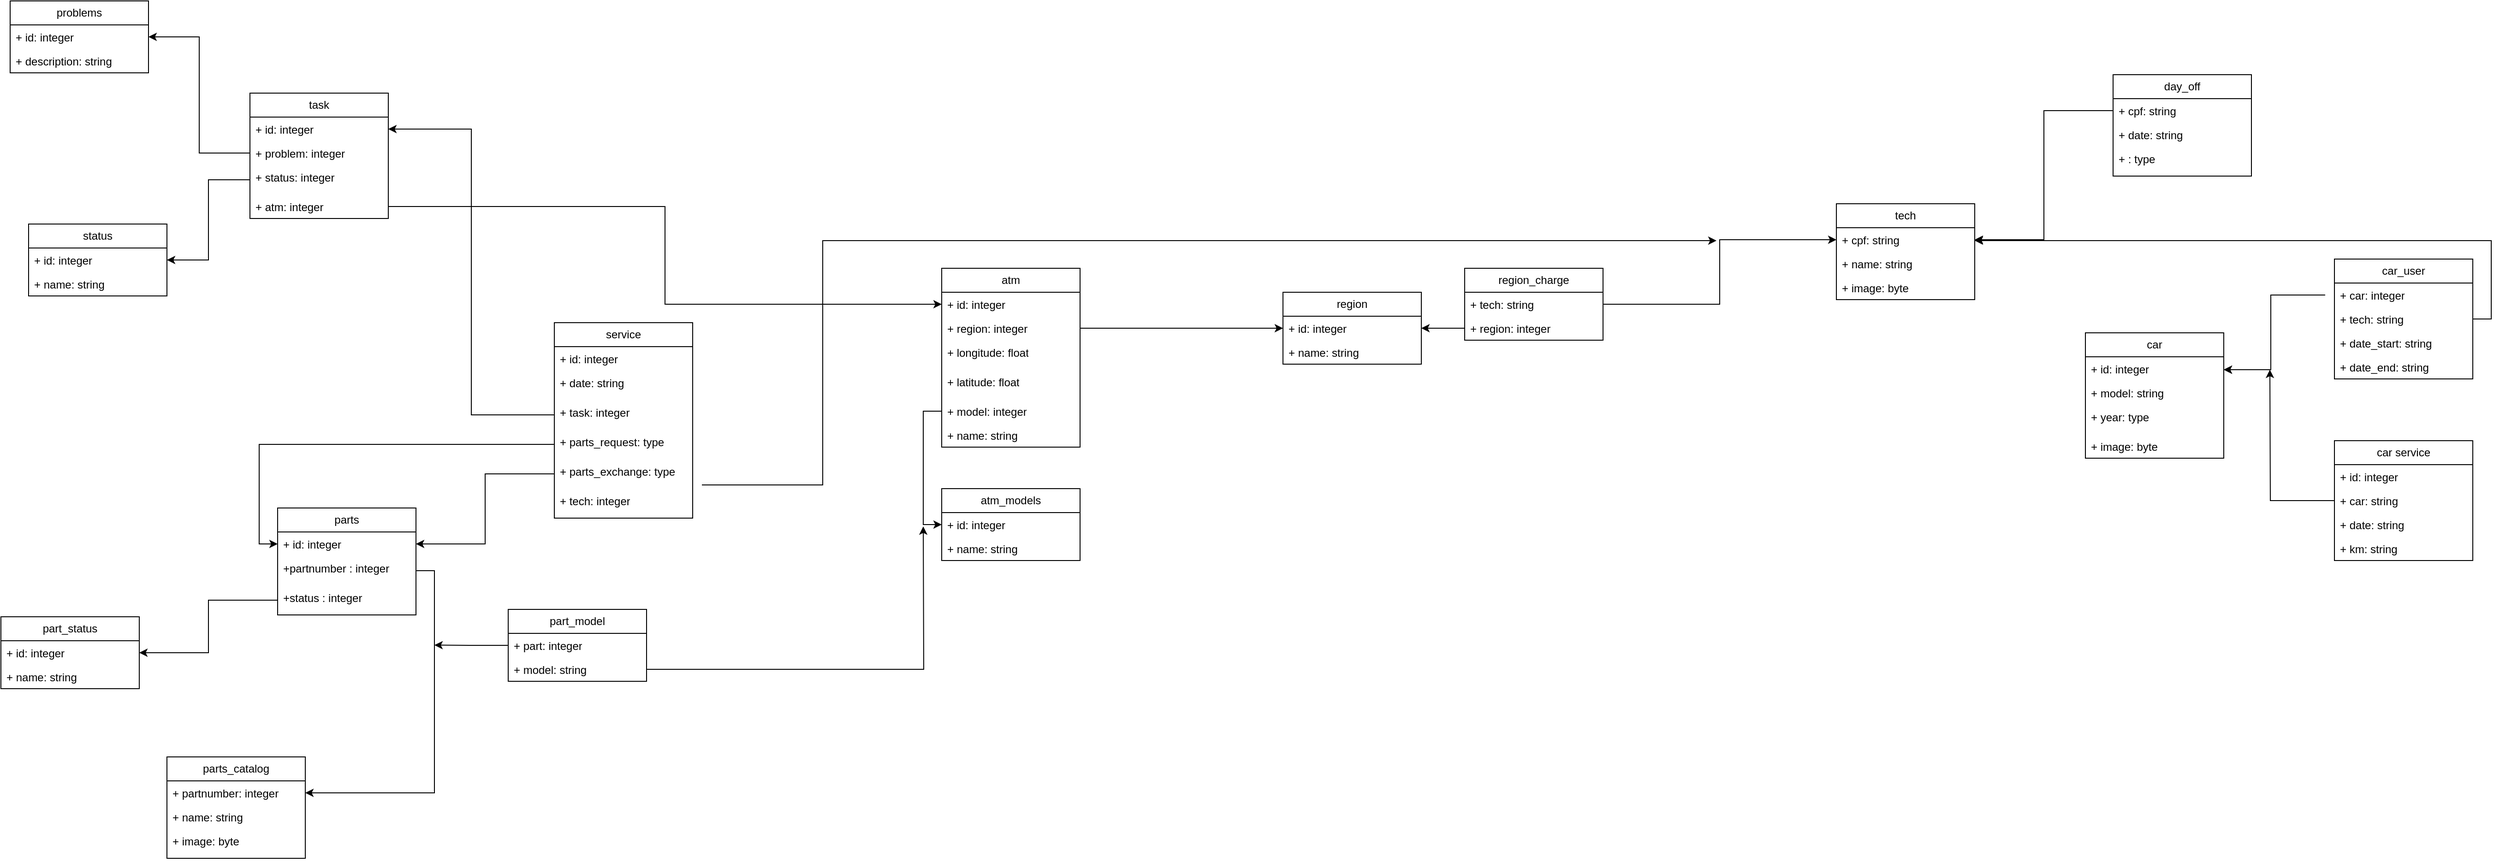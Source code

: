 <mxfile version="24.7.17">
  <diagram name="Página-1" id="mxyEEplfqS65jaok6TiG">
    <mxGraphModel grid="1" page="1" gridSize="10" guides="1" tooltips="1" connect="1" arrows="1" fold="1" pageScale="1" pageWidth="827" pageHeight="1169" math="0" shadow="0">
      <root>
        <mxCell id="0" />
        <mxCell id="1" parent="0" />
        <mxCell id="X4wnz8UAmJdpLXfWbeFS-1" value="atm" style="swimlane;fontStyle=0;childLayout=stackLayout;horizontal=1;startSize=26;fillColor=none;horizontalStack=0;resizeParent=1;resizeParentMax=0;resizeLast=0;collapsible=1;marginBottom=0;whiteSpace=wrap;html=1;" vertex="1" parent="1">
          <mxGeometry x="110" y="320" width="150" height="194" as="geometry" />
        </mxCell>
        <mxCell id="X4wnz8UAmJdpLXfWbeFS-2" value="+ id: integer" style="text;strokeColor=none;fillColor=none;align=left;verticalAlign=top;spacingLeft=4;spacingRight=4;overflow=hidden;rotatable=0;points=[[0,0.5],[1,0.5]];portConstraint=eastwest;whiteSpace=wrap;html=1;" vertex="1" parent="X4wnz8UAmJdpLXfWbeFS-1">
          <mxGeometry y="26" width="150" height="26" as="geometry" />
        </mxCell>
        <mxCell id="X4wnz8UAmJdpLXfWbeFS-3" value="+ region: integer" style="text;strokeColor=none;fillColor=none;align=left;verticalAlign=top;spacingLeft=4;spacingRight=4;overflow=hidden;rotatable=0;points=[[0,0.5],[1,0.5]];portConstraint=eastwest;whiteSpace=wrap;html=1;" vertex="1" parent="X4wnz8UAmJdpLXfWbeFS-1">
          <mxGeometry y="52" width="150" height="26" as="geometry" />
        </mxCell>
        <mxCell id="X4wnz8UAmJdpLXfWbeFS-5" value="+ longitude: float" style="text;strokeColor=none;fillColor=none;align=left;verticalAlign=top;spacingLeft=4;spacingRight=4;overflow=hidden;rotatable=0;points=[[0,0.5],[1,0.5]];portConstraint=eastwest;whiteSpace=wrap;html=1;" vertex="1" parent="X4wnz8UAmJdpLXfWbeFS-1">
          <mxGeometry y="78" width="150" height="32" as="geometry" />
        </mxCell>
        <mxCell id="X4wnz8UAmJdpLXfWbeFS-4" value="+ latitude: float" style="text;strokeColor=none;fillColor=none;align=left;verticalAlign=top;spacingLeft=4;spacingRight=4;overflow=hidden;rotatable=0;points=[[0,0.5],[1,0.5]];portConstraint=eastwest;whiteSpace=wrap;html=1;" vertex="1" parent="X4wnz8UAmJdpLXfWbeFS-1">
          <mxGeometry y="110" width="150" height="32" as="geometry" />
        </mxCell>
        <mxCell id="TuNctE4N0vrsYNe_SyQz-48" value="+ model: integer" style="text;strokeColor=none;fillColor=none;align=left;verticalAlign=top;spacingLeft=4;spacingRight=4;overflow=hidden;rotatable=0;points=[[0,0.5],[1,0.5]];portConstraint=eastwest;whiteSpace=wrap;html=1;" vertex="1" parent="X4wnz8UAmJdpLXfWbeFS-1">
          <mxGeometry y="142" width="150" height="26" as="geometry" />
        </mxCell>
        <mxCell id="TuNctE4N0vrsYNe_SyQz-141" value="+ name: string" style="text;strokeColor=none;fillColor=none;align=left;verticalAlign=top;spacingLeft=4;spacingRight=4;overflow=hidden;rotatable=0;points=[[0,0.5],[1,0.5]];portConstraint=eastwest;whiteSpace=wrap;html=1;" vertex="1" parent="X4wnz8UAmJdpLXfWbeFS-1">
          <mxGeometry y="168" width="150" height="26" as="geometry" />
        </mxCell>
        <mxCell id="X4wnz8UAmJdpLXfWbeFS-6" value="region" style="swimlane;fontStyle=0;childLayout=stackLayout;horizontal=1;startSize=26;fillColor=none;horizontalStack=0;resizeParent=1;resizeParentMax=0;resizeLast=0;collapsible=1;marginBottom=0;whiteSpace=wrap;html=1;" vertex="1" parent="1">
          <mxGeometry x="480" y="346" width="150" height="78" as="geometry" />
        </mxCell>
        <mxCell id="X4wnz8UAmJdpLXfWbeFS-7" value="+ id: integer" style="text;strokeColor=none;fillColor=none;align=left;verticalAlign=top;spacingLeft=4;spacingRight=4;overflow=hidden;rotatable=0;points=[[0,0.5],[1,0.5]];portConstraint=eastwest;whiteSpace=wrap;html=1;" vertex="1" parent="X4wnz8UAmJdpLXfWbeFS-6">
          <mxGeometry y="26" width="150" height="26" as="geometry" />
        </mxCell>
        <mxCell id="X4wnz8UAmJdpLXfWbeFS-8" value="+ name: string" style="text;strokeColor=none;fillColor=none;align=left;verticalAlign=top;spacingLeft=4;spacingRight=4;overflow=hidden;rotatable=0;points=[[0,0.5],[1,0.5]];portConstraint=eastwest;whiteSpace=wrap;html=1;" vertex="1" parent="X4wnz8UAmJdpLXfWbeFS-6">
          <mxGeometry y="52" width="150" height="26" as="geometry" />
        </mxCell>
        <mxCell id="X4wnz8UAmJdpLXfWbeFS-11" style="edgeStyle=orthogonalEdgeStyle;rounded=0;orthogonalLoop=1;jettySize=auto;html=1;entryX=0;entryY=0.5;entryDx=0;entryDy=0;" edge="1" parent="1" source="X4wnz8UAmJdpLXfWbeFS-3" target="X4wnz8UAmJdpLXfWbeFS-7">
          <mxGeometry relative="1" as="geometry" />
        </mxCell>
        <mxCell id="X4wnz8UAmJdpLXfWbeFS-12" value="problems" style="swimlane;fontStyle=0;childLayout=stackLayout;horizontal=1;startSize=26;fillColor=none;horizontalStack=0;resizeParent=1;resizeParentMax=0;resizeLast=0;collapsible=1;marginBottom=0;whiteSpace=wrap;html=1;" vertex="1" parent="1">
          <mxGeometry x="-900" y="30" width="150" height="78" as="geometry" />
        </mxCell>
        <mxCell id="X4wnz8UAmJdpLXfWbeFS-13" value="+ id: integer" style="text;strokeColor=none;fillColor=none;align=left;verticalAlign=top;spacingLeft=4;spacingRight=4;overflow=hidden;rotatable=0;points=[[0,0.5],[1,0.5]];portConstraint=eastwest;whiteSpace=wrap;html=1;" vertex="1" parent="X4wnz8UAmJdpLXfWbeFS-12">
          <mxGeometry y="26" width="150" height="26" as="geometry" />
        </mxCell>
        <mxCell id="X4wnz8UAmJdpLXfWbeFS-14" value="+ description: string" style="text;strokeColor=none;fillColor=none;align=left;verticalAlign=top;spacingLeft=4;spacingRight=4;overflow=hidden;rotatable=0;points=[[0,0.5],[1,0.5]];portConstraint=eastwest;whiteSpace=wrap;html=1;" vertex="1" parent="X4wnz8UAmJdpLXfWbeFS-12">
          <mxGeometry y="52" width="150" height="26" as="geometry" />
        </mxCell>
        <mxCell id="X4wnz8UAmJdpLXfWbeFS-18" value="service" style="swimlane;fontStyle=0;childLayout=stackLayout;horizontal=1;startSize=26;fillColor=none;horizontalStack=0;resizeParent=1;resizeParentMax=0;resizeLast=0;collapsible=1;marginBottom=0;whiteSpace=wrap;html=1;" vertex="1" parent="1">
          <mxGeometry x="-310" y="379" width="150" height="212" as="geometry" />
        </mxCell>
        <mxCell id="X4wnz8UAmJdpLXfWbeFS-19" value="+ id: integer" style="text;strokeColor=none;fillColor=none;align=left;verticalAlign=top;spacingLeft=4;spacingRight=4;overflow=hidden;rotatable=0;points=[[0,0.5],[1,0.5]];portConstraint=eastwest;whiteSpace=wrap;html=1;" vertex="1" parent="X4wnz8UAmJdpLXfWbeFS-18">
          <mxGeometry y="26" width="150" height="26" as="geometry" />
        </mxCell>
        <mxCell id="X4wnz8UAmJdpLXfWbeFS-21" value="+ date: string" style="text;strokeColor=none;fillColor=none;align=left;verticalAlign=top;spacingLeft=4;spacingRight=4;overflow=hidden;rotatable=0;points=[[0,0.5],[1,0.5]];portConstraint=eastwest;whiteSpace=wrap;html=1;" vertex="1" parent="X4wnz8UAmJdpLXfWbeFS-18">
          <mxGeometry y="52" width="150" height="32" as="geometry" />
        </mxCell>
        <mxCell id="X4wnz8UAmJdpLXfWbeFS-22" value="+ task: integer" style="text;strokeColor=none;fillColor=none;align=left;verticalAlign=top;spacingLeft=4;spacingRight=4;overflow=hidden;rotatable=0;points=[[0,0.5],[1,0.5]];portConstraint=eastwest;whiteSpace=wrap;html=1;" vertex="1" parent="X4wnz8UAmJdpLXfWbeFS-18">
          <mxGeometry y="84" width="150" height="32" as="geometry" />
        </mxCell>
        <mxCell id="X4wnz8UAmJdpLXfWbeFS-23" value="+ parts_request: type" style="text;strokeColor=none;fillColor=none;align=left;verticalAlign=top;spacingLeft=4;spacingRight=4;overflow=hidden;rotatable=0;points=[[0,0.5],[1,0.5]];portConstraint=eastwest;whiteSpace=wrap;html=1;" vertex="1" parent="X4wnz8UAmJdpLXfWbeFS-18">
          <mxGeometry y="116" width="150" height="32" as="geometry" />
        </mxCell>
        <mxCell id="X4wnz8UAmJdpLXfWbeFS-24" value="+ parts_exchange: type" style="text;strokeColor=none;fillColor=none;align=left;verticalAlign=top;spacingLeft=4;spacingRight=4;overflow=hidden;rotatable=0;points=[[0,0.5],[1,0.5]];portConstraint=eastwest;whiteSpace=wrap;html=1;" vertex="1" parent="X4wnz8UAmJdpLXfWbeFS-18">
          <mxGeometry y="148" width="150" height="32" as="geometry" />
        </mxCell>
        <mxCell id="TuNctE4N0vrsYNe_SyQz-19" value="+ tech: integer" style="text;strokeColor=none;fillColor=none;align=left;verticalAlign=top;spacingLeft=4;spacingRight=4;overflow=hidden;rotatable=0;points=[[0,0.5],[1,0.5]];portConstraint=eastwest;whiteSpace=wrap;html=1;" vertex="1" parent="X4wnz8UAmJdpLXfWbeFS-18">
          <mxGeometry y="180" width="150" height="32" as="geometry" />
        </mxCell>
        <mxCell id="TuNctE4N0vrsYNe_SyQz-1" value="tech" style="swimlane;fontStyle=0;childLayout=stackLayout;horizontal=1;startSize=26;fillColor=none;horizontalStack=0;resizeParent=1;resizeParentMax=0;resizeLast=0;collapsible=1;marginBottom=0;whiteSpace=wrap;html=1;" vertex="1" parent="1">
          <mxGeometry x="1080" y="250" width="150" height="104" as="geometry" />
        </mxCell>
        <mxCell id="TuNctE4N0vrsYNe_SyQz-2" value="+ cpf: string" style="text;strokeColor=none;fillColor=none;align=left;verticalAlign=top;spacingLeft=4;spacingRight=4;overflow=hidden;rotatable=0;points=[[0,0.5],[1,0.5]];portConstraint=eastwest;whiteSpace=wrap;html=1;" vertex="1" parent="TuNctE4N0vrsYNe_SyQz-1">
          <mxGeometry y="26" width="150" height="26" as="geometry" />
        </mxCell>
        <mxCell id="TuNctE4N0vrsYNe_SyQz-3" value="+ name: string" style="text;strokeColor=none;fillColor=none;align=left;verticalAlign=top;spacingLeft=4;spacingRight=4;overflow=hidden;rotatable=0;points=[[0,0.5],[1,0.5]];portConstraint=eastwest;whiteSpace=wrap;html=1;" vertex="1" parent="TuNctE4N0vrsYNe_SyQz-1">
          <mxGeometry y="52" width="150" height="26" as="geometry" />
        </mxCell>
        <mxCell id="TuNctE4N0vrsYNe_SyQz-140" value="+ image: byte" style="text;strokeColor=none;fillColor=none;align=left;verticalAlign=top;spacingLeft=4;spacingRight=4;overflow=hidden;rotatable=0;points=[[0,0.5],[1,0.5]];portConstraint=eastwest;whiteSpace=wrap;html=1;" vertex="1" parent="TuNctE4N0vrsYNe_SyQz-1">
          <mxGeometry y="78" width="150" height="26" as="geometry" />
        </mxCell>
        <mxCell id="TuNctE4N0vrsYNe_SyQz-7" value="parts" style="swimlane;fontStyle=0;childLayout=stackLayout;horizontal=1;startSize=26;fillColor=none;horizontalStack=0;resizeParent=1;resizeParentMax=0;resizeLast=0;collapsible=1;marginBottom=0;whiteSpace=wrap;html=1;" vertex="1" parent="1">
          <mxGeometry x="-610" y="580" width="150" height="116" as="geometry" />
        </mxCell>
        <mxCell id="TuNctE4N0vrsYNe_SyQz-8" value="+ id: integer" style="text;strokeColor=none;fillColor=none;align=left;verticalAlign=top;spacingLeft=4;spacingRight=4;overflow=hidden;rotatable=0;points=[[0,0.5],[1,0.5]];portConstraint=eastwest;whiteSpace=wrap;html=1;" vertex="1" parent="TuNctE4N0vrsYNe_SyQz-7">
          <mxGeometry y="26" width="150" height="26" as="geometry" />
        </mxCell>
        <mxCell id="TuNctE4N0vrsYNe_SyQz-10" value="+partnumber : integer" style="text;strokeColor=none;fillColor=none;align=left;verticalAlign=top;spacingLeft=4;spacingRight=4;overflow=hidden;rotatable=0;points=[[0,0.5],[1,0.5]];portConstraint=eastwest;whiteSpace=wrap;html=1;" vertex="1" parent="TuNctE4N0vrsYNe_SyQz-7">
          <mxGeometry y="52" width="150" height="32" as="geometry" />
        </mxCell>
        <mxCell id="TuNctE4N0vrsYNe_SyQz-63" value="+status : integer" style="text;strokeColor=none;fillColor=none;align=left;verticalAlign=top;spacingLeft=4;spacingRight=4;overflow=hidden;rotatable=0;points=[[0,0.5],[1,0.5]];portConstraint=eastwest;whiteSpace=wrap;html=1;" vertex="1" parent="TuNctE4N0vrsYNe_SyQz-7">
          <mxGeometry y="84" width="150" height="32" as="geometry" />
        </mxCell>
        <mxCell id="TuNctE4N0vrsYNe_SyQz-14" style="edgeStyle=orthogonalEdgeStyle;rounded=0;orthogonalLoop=1;jettySize=auto;html=1;exitX=0;exitY=0.5;exitDx=0;exitDy=0;entryX=0;entryY=0.5;entryDx=0;entryDy=0;" edge="1" parent="1" source="X4wnz8UAmJdpLXfWbeFS-23" target="TuNctE4N0vrsYNe_SyQz-8">
          <mxGeometry relative="1" as="geometry" />
        </mxCell>
        <mxCell id="TuNctE4N0vrsYNe_SyQz-15" style="edgeStyle=orthogonalEdgeStyle;rounded=0;orthogonalLoop=1;jettySize=auto;html=1;exitX=0;exitY=0.5;exitDx=0;exitDy=0;entryX=1;entryY=0.5;entryDx=0;entryDy=0;" edge="1" parent="1" source="X4wnz8UAmJdpLXfWbeFS-24" target="TuNctE4N0vrsYNe_SyQz-8">
          <mxGeometry relative="1" as="geometry" />
        </mxCell>
        <mxCell id="TuNctE4N0vrsYNe_SyQz-16" value="task" style="swimlane;fontStyle=0;childLayout=stackLayout;horizontal=1;startSize=26;fillColor=none;horizontalStack=0;resizeParent=1;resizeParentMax=0;resizeLast=0;collapsible=1;marginBottom=0;whiteSpace=wrap;html=1;" vertex="1" parent="1">
          <mxGeometry x="-640" y="130" width="150" height="136" as="geometry" />
        </mxCell>
        <mxCell id="TuNctE4N0vrsYNe_SyQz-17" value="+ id: integer" style="text;strokeColor=none;fillColor=none;align=left;verticalAlign=top;spacingLeft=4;spacingRight=4;overflow=hidden;rotatable=0;points=[[0,0.5],[1,0.5]];portConstraint=eastwest;whiteSpace=wrap;html=1;" vertex="1" parent="TuNctE4N0vrsYNe_SyQz-16">
          <mxGeometry y="26" width="150" height="26" as="geometry" />
        </mxCell>
        <mxCell id="TuNctE4N0vrsYNe_SyQz-18" value="+ problem: integer" style="text;strokeColor=none;fillColor=none;align=left;verticalAlign=top;spacingLeft=4;spacingRight=4;overflow=hidden;rotatable=0;points=[[0,0.5],[1,0.5]];portConstraint=eastwest;whiteSpace=wrap;html=1;" vertex="1" parent="TuNctE4N0vrsYNe_SyQz-16">
          <mxGeometry y="52" width="150" height="26" as="geometry" />
        </mxCell>
        <mxCell id="TuNctE4N0vrsYNe_SyQz-20" value="+ status: integer" style="text;strokeColor=none;fillColor=none;align=left;verticalAlign=top;spacingLeft=4;spacingRight=4;overflow=hidden;rotatable=0;points=[[0,0.5],[1,0.5]];portConstraint=eastwest;whiteSpace=wrap;html=1;" vertex="1" parent="TuNctE4N0vrsYNe_SyQz-16">
          <mxGeometry y="78" width="150" height="32" as="geometry" />
        </mxCell>
        <mxCell id="TuNctE4N0vrsYNe_SyQz-88" value="+ atm: integer" style="text;strokeColor=none;fillColor=none;align=left;verticalAlign=top;spacingLeft=4;spacingRight=4;overflow=hidden;rotatable=0;points=[[0,0.5],[1,0.5]];portConstraint=eastwest;whiteSpace=wrap;html=1;" vertex="1" parent="TuNctE4N0vrsYNe_SyQz-16">
          <mxGeometry y="110" width="150" height="26" as="geometry" />
        </mxCell>
        <mxCell id="TuNctE4N0vrsYNe_SyQz-28" value="status" style="swimlane;fontStyle=0;childLayout=stackLayout;horizontal=1;startSize=26;fillColor=none;horizontalStack=0;resizeParent=1;resizeParentMax=0;resizeLast=0;collapsible=1;marginBottom=0;whiteSpace=wrap;html=1;" vertex="1" parent="1">
          <mxGeometry x="-880" y="272" width="150" height="78" as="geometry" />
        </mxCell>
        <mxCell id="TuNctE4N0vrsYNe_SyQz-29" value="+ id: integer" style="text;strokeColor=none;fillColor=none;align=left;verticalAlign=top;spacingLeft=4;spacingRight=4;overflow=hidden;rotatable=0;points=[[0,0.5],[1,0.5]];portConstraint=eastwest;whiteSpace=wrap;html=1;" vertex="1" parent="TuNctE4N0vrsYNe_SyQz-28">
          <mxGeometry y="26" width="150" height="26" as="geometry" />
        </mxCell>
        <mxCell id="TuNctE4N0vrsYNe_SyQz-30" value="+ name: string" style="text;strokeColor=none;fillColor=none;align=left;verticalAlign=top;spacingLeft=4;spacingRight=4;overflow=hidden;rotatable=0;points=[[0,0.5],[1,0.5]];portConstraint=eastwest;whiteSpace=wrap;html=1;" vertex="1" parent="TuNctE4N0vrsYNe_SyQz-28">
          <mxGeometry y="52" width="150" height="26" as="geometry" />
        </mxCell>
        <mxCell id="TuNctE4N0vrsYNe_SyQz-33" style="edgeStyle=orthogonalEdgeStyle;rounded=0;orthogonalLoop=1;jettySize=auto;html=1;exitX=0;exitY=0.5;exitDx=0;exitDy=0;entryX=1;entryY=0.5;entryDx=0;entryDy=0;" edge="1" parent="1" source="TuNctE4N0vrsYNe_SyQz-20" target="TuNctE4N0vrsYNe_SyQz-29">
          <mxGeometry relative="1" as="geometry" />
        </mxCell>
        <mxCell id="TuNctE4N0vrsYNe_SyQz-34" value="region_charge" style="swimlane;fontStyle=0;childLayout=stackLayout;horizontal=1;startSize=26;fillColor=none;horizontalStack=0;resizeParent=1;resizeParentMax=0;resizeLast=0;collapsible=1;marginBottom=0;whiteSpace=wrap;html=1;" vertex="1" parent="1">
          <mxGeometry x="677" y="320" width="150" height="78" as="geometry" />
        </mxCell>
        <mxCell id="TuNctE4N0vrsYNe_SyQz-35" value="+ tech: string" style="text;strokeColor=none;fillColor=none;align=left;verticalAlign=top;spacingLeft=4;spacingRight=4;overflow=hidden;rotatable=0;points=[[0,0.5],[1,0.5]];portConstraint=eastwest;whiteSpace=wrap;html=1;" vertex="1" parent="TuNctE4N0vrsYNe_SyQz-34">
          <mxGeometry y="26" width="150" height="26" as="geometry" />
        </mxCell>
        <mxCell id="TuNctE4N0vrsYNe_SyQz-36" value="+ region: integer" style="text;strokeColor=none;fillColor=none;align=left;verticalAlign=top;spacingLeft=4;spacingRight=4;overflow=hidden;rotatable=0;points=[[0,0.5],[1,0.5]];portConstraint=eastwest;whiteSpace=wrap;html=1;" vertex="1" parent="TuNctE4N0vrsYNe_SyQz-34">
          <mxGeometry y="52" width="150" height="26" as="geometry" />
        </mxCell>
        <mxCell id="TuNctE4N0vrsYNe_SyQz-41" style="edgeStyle=orthogonalEdgeStyle;rounded=0;orthogonalLoop=1;jettySize=auto;html=1;exitX=0;exitY=0.5;exitDx=0;exitDy=0;entryX=1;entryY=0.5;entryDx=0;entryDy=0;" edge="1" parent="1" source="TuNctE4N0vrsYNe_SyQz-36" target="X4wnz8UAmJdpLXfWbeFS-7">
          <mxGeometry relative="1" as="geometry" />
        </mxCell>
        <mxCell id="TuNctE4N0vrsYNe_SyQz-43" value="atm_models" style="swimlane;fontStyle=0;childLayout=stackLayout;horizontal=1;startSize=26;fillColor=none;horizontalStack=0;resizeParent=1;resizeParentMax=0;resizeLast=0;collapsible=1;marginBottom=0;whiteSpace=wrap;html=1;" vertex="1" parent="1">
          <mxGeometry x="110" y="559" width="150" height="78" as="geometry" />
        </mxCell>
        <mxCell id="TuNctE4N0vrsYNe_SyQz-44" value="+ id: integer" style="text;strokeColor=none;fillColor=none;align=left;verticalAlign=top;spacingLeft=4;spacingRight=4;overflow=hidden;rotatable=0;points=[[0,0.5],[1,0.5]];portConstraint=eastwest;whiteSpace=wrap;html=1;" vertex="1" parent="TuNctE4N0vrsYNe_SyQz-43">
          <mxGeometry y="26" width="150" height="26" as="geometry" />
        </mxCell>
        <mxCell id="TuNctE4N0vrsYNe_SyQz-45" value="+ name: string" style="text;strokeColor=none;fillColor=none;align=left;verticalAlign=top;spacingLeft=4;spacingRight=4;overflow=hidden;rotatable=0;points=[[0,0.5],[1,0.5]];portConstraint=eastwest;whiteSpace=wrap;html=1;" vertex="1" parent="TuNctE4N0vrsYNe_SyQz-43">
          <mxGeometry y="52" width="150" height="26" as="geometry" />
        </mxCell>
        <mxCell id="TuNctE4N0vrsYNe_SyQz-53" style="edgeStyle=orthogonalEdgeStyle;rounded=0;orthogonalLoop=1;jettySize=auto;html=1;exitX=0;exitY=0.5;exitDx=0;exitDy=0;entryX=0;entryY=0.5;entryDx=0;entryDy=0;" edge="1" parent="1" source="TuNctE4N0vrsYNe_SyQz-48" target="TuNctE4N0vrsYNe_SyQz-44">
          <mxGeometry relative="1" as="geometry" />
        </mxCell>
        <mxCell id="TuNctE4N0vrsYNe_SyQz-56" value="part_model" style="swimlane;fontStyle=0;childLayout=stackLayout;horizontal=1;startSize=26;fillColor=none;horizontalStack=0;resizeParent=1;resizeParentMax=0;resizeLast=0;collapsible=1;marginBottom=0;whiteSpace=wrap;html=1;" vertex="1" parent="1">
          <mxGeometry x="-360" y="690" width="150" height="78" as="geometry" />
        </mxCell>
        <mxCell id="TuNctE4N0vrsYNe_SyQz-145" style="edgeStyle=orthogonalEdgeStyle;rounded=0;orthogonalLoop=1;jettySize=auto;html=1;exitX=0;exitY=0.5;exitDx=0;exitDy=0;" edge="1" parent="TuNctE4N0vrsYNe_SyQz-56" source="TuNctE4N0vrsYNe_SyQz-57">
          <mxGeometry relative="1" as="geometry">
            <mxPoint x="-80.0" y="38.75" as="targetPoint" />
          </mxGeometry>
        </mxCell>
        <mxCell id="TuNctE4N0vrsYNe_SyQz-57" value="+ part: integer" style="text;strokeColor=none;fillColor=none;align=left;verticalAlign=top;spacingLeft=4;spacingRight=4;overflow=hidden;rotatable=0;points=[[0,0.5],[1,0.5]];portConstraint=eastwest;whiteSpace=wrap;html=1;" vertex="1" parent="TuNctE4N0vrsYNe_SyQz-56">
          <mxGeometry y="26" width="150" height="26" as="geometry" />
        </mxCell>
        <mxCell id="TuNctE4N0vrsYNe_SyQz-144" style="edgeStyle=orthogonalEdgeStyle;rounded=0;orthogonalLoop=1;jettySize=auto;html=1;exitX=1;exitY=0.5;exitDx=0;exitDy=0;" edge="1" parent="TuNctE4N0vrsYNe_SyQz-56" source="TuNctE4N0vrsYNe_SyQz-58">
          <mxGeometry relative="1" as="geometry">
            <mxPoint x="450.0" y="-90" as="targetPoint" />
          </mxGeometry>
        </mxCell>
        <mxCell id="TuNctE4N0vrsYNe_SyQz-58" value="+ model: string" style="text;strokeColor=none;fillColor=none;align=left;verticalAlign=top;spacingLeft=4;spacingRight=4;overflow=hidden;rotatable=0;points=[[0,0.5],[1,0.5]];portConstraint=eastwest;whiteSpace=wrap;html=1;" vertex="1" parent="TuNctE4N0vrsYNe_SyQz-56">
          <mxGeometry y="52" width="150" height="26" as="geometry" />
        </mxCell>
        <mxCell id="TuNctE4N0vrsYNe_SyQz-64" value="part_status" style="swimlane;fontStyle=0;childLayout=stackLayout;horizontal=1;startSize=26;fillColor=none;horizontalStack=0;resizeParent=1;resizeParentMax=0;resizeLast=0;collapsible=1;marginBottom=0;whiteSpace=wrap;html=1;" vertex="1" parent="1">
          <mxGeometry x="-910" y="698" width="150" height="78" as="geometry" />
        </mxCell>
        <mxCell id="TuNctE4N0vrsYNe_SyQz-66" value="+ id: integer" style="text;strokeColor=none;fillColor=none;align=left;verticalAlign=top;spacingLeft=4;spacingRight=4;overflow=hidden;rotatable=0;points=[[0,0.5],[1,0.5]];portConstraint=eastwest;whiteSpace=wrap;html=1;" vertex="1" parent="TuNctE4N0vrsYNe_SyQz-64">
          <mxGeometry y="26" width="150" height="26" as="geometry" />
        </mxCell>
        <mxCell id="TuNctE4N0vrsYNe_SyQz-68" value="+ name: string" style="text;strokeColor=none;fillColor=none;align=left;verticalAlign=top;spacingLeft=4;spacingRight=4;overflow=hidden;rotatable=0;points=[[0,0.5],[1,0.5]];portConstraint=eastwest;whiteSpace=wrap;html=1;" vertex="1" parent="TuNctE4N0vrsYNe_SyQz-64">
          <mxGeometry y="52" width="150" height="26" as="geometry" />
        </mxCell>
        <mxCell id="TuNctE4N0vrsYNe_SyQz-69" style="edgeStyle=orthogonalEdgeStyle;rounded=0;orthogonalLoop=1;jettySize=auto;html=1;exitX=0;exitY=0.5;exitDx=0;exitDy=0;entryX=1;entryY=0.5;entryDx=0;entryDy=0;" edge="1" parent="1" source="TuNctE4N0vrsYNe_SyQz-63" target="TuNctE4N0vrsYNe_SyQz-64">
          <mxGeometry relative="1" as="geometry" />
        </mxCell>
        <mxCell id="TuNctE4N0vrsYNe_SyQz-70" value="day_off" style="swimlane;fontStyle=0;childLayout=stackLayout;horizontal=1;startSize=26;fillColor=none;horizontalStack=0;resizeParent=1;resizeParentMax=0;resizeLast=0;collapsible=1;marginBottom=0;whiteSpace=wrap;html=1;" vertex="1" parent="1">
          <mxGeometry x="1380" y="110" width="150" height="110" as="geometry" />
        </mxCell>
        <mxCell id="TuNctE4N0vrsYNe_SyQz-71" value="+ cpf: string" style="text;strokeColor=none;fillColor=none;align=left;verticalAlign=top;spacingLeft=4;spacingRight=4;overflow=hidden;rotatable=0;points=[[0,0.5],[1,0.5]];portConstraint=eastwest;whiteSpace=wrap;html=1;" vertex="1" parent="TuNctE4N0vrsYNe_SyQz-70">
          <mxGeometry y="26" width="150" height="26" as="geometry" />
        </mxCell>
        <mxCell id="TuNctE4N0vrsYNe_SyQz-72" value="+ date: string" style="text;strokeColor=none;fillColor=none;align=left;verticalAlign=top;spacingLeft=4;spacingRight=4;overflow=hidden;rotatable=0;points=[[0,0.5],[1,0.5]];portConstraint=eastwest;whiteSpace=wrap;html=1;" vertex="1" parent="TuNctE4N0vrsYNe_SyQz-70">
          <mxGeometry y="52" width="150" height="26" as="geometry" />
        </mxCell>
        <mxCell id="TuNctE4N0vrsYNe_SyQz-73" value="+ : type" style="text;strokeColor=none;fillColor=none;align=left;verticalAlign=top;spacingLeft=4;spacingRight=4;overflow=hidden;rotatable=0;points=[[0,0.5],[1,0.5]];portConstraint=eastwest;whiteSpace=wrap;html=1;" vertex="1" parent="TuNctE4N0vrsYNe_SyQz-70">
          <mxGeometry y="78" width="150" height="32" as="geometry" />
        </mxCell>
        <mxCell id="TuNctE4N0vrsYNe_SyQz-75" value="parts_catalog" style="swimlane;fontStyle=0;childLayout=stackLayout;horizontal=1;startSize=26;fillColor=none;horizontalStack=0;resizeParent=1;resizeParentMax=0;resizeLast=0;collapsible=1;marginBottom=0;whiteSpace=wrap;html=1;" vertex="1" parent="1">
          <mxGeometry x="-730" y="850" width="150" height="110" as="geometry" />
        </mxCell>
        <mxCell id="TuNctE4N0vrsYNe_SyQz-76" value="+ partnumber: integer" style="text;strokeColor=none;fillColor=none;align=left;verticalAlign=top;spacingLeft=4;spacingRight=4;overflow=hidden;rotatable=0;points=[[0,0.5],[1,0.5]];portConstraint=eastwest;whiteSpace=wrap;html=1;" vertex="1" parent="TuNctE4N0vrsYNe_SyQz-75">
          <mxGeometry y="26" width="150" height="26" as="geometry" />
        </mxCell>
        <mxCell id="TuNctE4N0vrsYNe_SyQz-77" value="+ name: string" style="text;strokeColor=none;fillColor=none;align=left;verticalAlign=top;spacingLeft=4;spacingRight=4;overflow=hidden;rotatable=0;points=[[0,0.5],[1,0.5]];portConstraint=eastwest;whiteSpace=wrap;html=1;" vertex="1" parent="TuNctE4N0vrsYNe_SyQz-75">
          <mxGeometry y="52" width="150" height="26" as="geometry" />
        </mxCell>
        <mxCell id="TuNctE4N0vrsYNe_SyQz-79" value="+ image: byte" style="text;strokeColor=none;fillColor=none;align=left;verticalAlign=top;spacingLeft=4;spacingRight=4;overflow=hidden;rotatable=0;points=[[0,0.5],[1,0.5]];portConstraint=eastwest;whiteSpace=wrap;html=1;" vertex="1" parent="TuNctE4N0vrsYNe_SyQz-75">
          <mxGeometry y="78" width="150" height="32" as="geometry" />
        </mxCell>
        <mxCell id="TuNctE4N0vrsYNe_SyQz-81" style="edgeStyle=orthogonalEdgeStyle;rounded=0;orthogonalLoop=1;jettySize=auto;html=1;exitX=1;exitY=0.5;exitDx=0;exitDy=0;entryX=1;entryY=0.5;entryDx=0;entryDy=0;" edge="1" parent="1" source="TuNctE4N0vrsYNe_SyQz-10" target="TuNctE4N0vrsYNe_SyQz-76">
          <mxGeometry relative="1" as="geometry" />
        </mxCell>
        <mxCell id="TuNctE4N0vrsYNe_SyQz-85" style="edgeStyle=orthogonalEdgeStyle;rounded=0;orthogonalLoop=1;jettySize=auto;html=1;exitX=0;exitY=0.5;exitDx=0;exitDy=0;entryX=1;entryY=0.5;entryDx=0;entryDy=0;" edge="1" parent="1" source="TuNctE4N0vrsYNe_SyQz-18" target="X4wnz8UAmJdpLXfWbeFS-13">
          <mxGeometry relative="1" as="geometry" />
        </mxCell>
        <mxCell id="TuNctE4N0vrsYNe_SyQz-89" style="edgeStyle=orthogonalEdgeStyle;rounded=0;orthogonalLoop=1;jettySize=auto;html=1;exitX=0;exitY=0.5;exitDx=0;exitDy=0;entryX=1;entryY=0.5;entryDx=0;entryDy=0;" edge="1" parent="1" source="X4wnz8UAmJdpLXfWbeFS-22" target="TuNctE4N0vrsYNe_SyQz-17">
          <mxGeometry relative="1" as="geometry" />
        </mxCell>
        <mxCell id="TuNctE4N0vrsYNe_SyQz-90" value="car" style="swimlane;fontStyle=0;childLayout=stackLayout;horizontal=1;startSize=26;fillColor=none;horizontalStack=0;resizeParent=1;resizeParentMax=0;resizeLast=0;collapsible=1;marginBottom=0;whiteSpace=wrap;html=1;" vertex="1" parent="1">
          <mxGeometry x="1350" y="390" width="150" height="136" as="geometry" />
        </mxCell>
        <mxCell id="TuNctE4N0vrsYNe_SyQz-110" value="+ id: integer" style="text;strokeColor=none;fillColor=none;align=left;verticalAlign=top;spacingLeft=4;spacingRight=4;overflow=hidden;rotatable=0;points=[[0,0.5],[1,0.5]];portConstraint=eastwest;whiteSpace=wrap;html=1;" vertex="1" parent="TuNctE4N0vrsYNe_SyQz-90">
          <mxGeometry y="26" width="150" height="26" as="geometry" />
        </mxCell>
        <mxCell id="TuNctE4N0vrsYNe_SyQz-92" value="+ model: string" style="text;strokeColor=none;fillColor=none;align=left;verticalAlign=top;spacingLeft=4;spacingRight=4;overflow=hidden;rotatable=0;points=[[0,0.5],[1,0.5]];portConstraint=eastwest;whiteSpace=wrap;html=1;" vertex="1" parent="TuNctE4N0vrsYNe_SyQz-90">
          <mxGeometry y="52" width="150" height="26" as="geometry" />
        </mxCell>
        <mxCell id="TuNctE4N0vrsYNe_SyQz-93" value="+ year: type" style="text;strokeColor=none;fillColor=none;align=left;verticalAlign=top;spacingLeft=4;spacingRight=4;overflow=hidden;rotatable=0;points=[[0,0.5],[1,0.5]];portConstraint=eastwest;whiteSpace=wrap;html=1;" vertex="1" parent="TuNctE4N0vrsYNe_SyQz-90">
          <mxGeometry y="78" width="150" height="32" as="geometry" />
        </mxCell>
        <mxCell id="TuNctE4N0vrsYNe_SyQz-139" value="+ image: byte" style="text;strokeColor=none;fillColor=none;align=left;verticalAlign=top;spacingLeft=4;spacingRight=4;overflow=hidden;rotatable=0;points=[[0,0.5],[1,0.5]];portConstraint=eastwest;whiteSpace=wrap;html=1;" vertex="1" parent="TuNctE4N0vrsYNe_SyQz-90">
          <mxGeometry y="110" width="150" height="26" as="geometry" />
        </mxCell>
        <mxCell id="TuNctE4N0vrsYNe_SyQz-94" style="edgeStyle=orthogonalEdgeStyle;rounded=0;orthogonalLoop=1;jettySize=auto;html=1;exitX=0;exitY=0.5;exitDx=0;exitDy=0;entryX=1;entryY=0.5;entryDx=0;entryDy=0;" edge="1" parent="1" source="TuNctE4N0vrsYNe_SyQz-71" target="TuNctE4N0vrsYNe_SyQz-2">
          <mxGeometry relative="1" as="geometry" />
        </mxCell>
        <mxCell id="TuNctE4N0vrsYNe_SyQz-96" style="edgeStyle=orthogonalEdgeStyle;rounded=0;orthogonalLoop=1;jettySize=auto;html=1;exitX=1;exitY=0.5;exitDx=0;exitDy=0;entryX=0;entryY=0.5;entryDx=0;entryDy=0;" edge="1" parent="1" source="TuNctE4N0vrsYNe_SyQz-35" target="TuNctE4N0vrsYNe_SyQz-2">
          <mxGeometry relative="1" as="geometry" />
        </mxCell>
        <mxCell id="TuNctE4N0vrsYNe_SyQz-104" style="edgeStyle=orthogonalEdgeStyle;rounded=0;orthogonalLoop=1;jettySize=auto;html=1;exitX=1;exitY=0.5;exitDx=0;exitDy=0;entryX=0;entryY=0.5;entryDx=0;entryDy=0;" edge="1" parent="1" source="TuNctE4N0vrsYNe_SyQz-88" target="X4wnz8UAmJdpLXfWbeFS-2">
          <mxGeometry relative="1" as="geometry" />
        </mxCell>
        <mxCell id="TuNctE4N0vrsYNe_SyQz-105" value="car service" style="swimlane;fontStyle=0;childLayout=stackLayout;horizontal=1;startSize=26;fillColor=none;horizontalStack=0;resizeParent=1;resizeParentMax=0;resizeLast=0;collapsible=1;marginBottom=0;whiteSpace=wrap;html=1;" vertex="1" parent="1">
          <mxGeometry x="1620" y="507" width="150" height="130" as="geometry" />
        </mxCell>
        <mxCell id="TuNctE4N0vrsYNe_SyQz-114" value="+ id: integer" style="text;strokeColor=none;fillColor=none;align=left;verticalAlign=top;spacingLeft=4;spacingRight=4;overflow=hidden;rotatable=0;points=[[0,0.5],[1,0.5]];portConstraint=eastwest;whiteSpace=wrap;html=1;" vertex="1" parent="TuNctE4N0vrsYNe_SyQz-105">
          <mxGeometry y="26" width="150" height="26" as="geometry" />
        </mxCell>
        <mxCell id="TuNctE4N0vrsYNe_SyQz-129" style="edgeStyle=orthogonalEdgeStyle;rounded=0;orthogonalLoop=1;jettySize=auto;html=1;exitX=0;exitY=0.5;exitDx=0;exitDy=0;" edge="1" parent="TuNctE4N0vrsYNe_SyQz-105" source="TuNctE4N0vrsYNe_SyQz-112">
          <mxGeometry relative="1" as="geometry">
            <mxPoint x="-70" y="-77" as="targetPoint" />
          </mxGeometry>
        </mxCell>
        <mxCell id="TuNctE4N0vrsYNe_SyQz-112" value="+ car: string" style="text;strokeColor=none;fillColor=none;align=left;verticalAlign=top;spacingLeft=4;spacingRight=4;overflow=hidden;rotatable=0;points=[[0,0.5],[1,0.5]];portConstraint=eastwest;whiteSpace=wrap;html=1;" vertex="1" parent="TuNctE4N0vrsYNe_SyQz-105">
          <mxGeometry y="52" width="150" height="26" as="geometry" />
        </mxCell>
        <mxCell id="TuNctE4N0vrsYNe_SyQz-107" value="+ date: string" style="text;strokeColor=none;fillColor=none;align=left;verticalAlign=top;spacingLeft=4;spacingRight=4;overflow=hidden;rotatable=0;points=[[0,0.5],[1,0.5]];portConstraint=eastwest;whiteSpace=wrap;html=1;" vertex="1" parent="TuNctE4N0vrsYNe_SyQz-105">
          <mxGeometry y="78" width="150" height="26" as="geometry" />
        </mxCell>
        <mxCell id="TuNctE4N0vrsYNe_SyQz-108" value="+ km: string" style="text;strokeColor=none;fillColor=none;align=left;verticalAlign=top;spacingLeft=4;spacingRight=4;overflow=hidden;rotatable=0;points=[[0,0.5],[1,0.5]];portConstraint=eastwest;whiteSpace=wrap;html=1;" vertex="1" parent="TuNctE4N0vrsYNe_SyQz-105">
          <mxGeometry y="104" width="150" height="26" as="geometry" />
        </mxCell>
        <mxCell id="TuNctE4N0vrsYNe_SyQz-116" value="car_user" style="swimlane;fontStyle=0;childLayout=stackLayout;horizontal=1;startSize=26;fillColor=none;horizontalStack=0;resizeParent=1;resizeParentMax=0;resizeLast=0;collapsible=1;marginBottom=0;whiteSpace=wrap;html=1;" vertex="1" parent="1">
          <mxGeometry x="1620" y="310" width="150" height="130" as="geometry" />
        </mxCell>
        <mxCell id="TuNctE4N0vrsYNe_SyQz-123" value="+ car: integer" style="text;strokeColor=none;fillColor=none;align=left;verticalAlign=top;spacingLeft=4;spacingRight=4;overflow=hidden;rotatable=0;points=[[0,0.5],[1,0.5]];portConstraint=eastwest;whiteSpace=wrap;html=1;" vertex="1" parent="TuNctE4N0vrsYNe_SyQz-116">
          <mxGeometry y="26" width="150" height="26" as="geometry" />
        </mxCell>
        <mxCell id="TuNctE4N0vrsYNe_SyQz-127" style="edgeStyle=orthogonalEdgeStyle;rounded=0;orthogonalLoop=1;jettySize=auto;html=1;exitX=1;exitY=0.5;exitDx=0;exitDy=0;" edge="1" parent="TuNctE4N0vrsYNe_SyQz-116" source="TuNctE4N0vrsYNe_SyQz-119">
          <mxGeometry relative="1" as="geometry">
            <mxPoint x="-390" y="-20" as="targetPoint" />
            <Array as="points">
              <mxPoint x="170" y="65" />
              <mxPoint x="170" y="-20" />
              <mxPoint x="161" y="-20" />
            </Array>
          </mxGeometry>
        </mxCell>
        <mxCell id="TuNctE4N0vrsYNe_SyQz-119" value="+ tech: string" style="text;strokeColor=none;fillColor=none;align=left;verticalAlign=top;spacingLeft=4;spacingRight=4;overflow=hidden;rotatable=0;points=[[0,0.5],[1,0.5]];portConstraint=eastwest;whiteSpace=wrap;html=1;" vertex="1" parent="TuNctE4N0vrsYNe_SyQz-116">
          <mxGeometry y="52" width="150" height="26" as="geometry" />
        </mxCell>
        <mxCell id="TuNctE4N0vrsYNe_SyQz-120" value="+ date_start: st&lt;span style=&quot;color: rgba(0, 0, 0, 0); font-family: monospace; font-size: 0px; text-wrap: nowrap;&quot;&gt;%3CmxGraphModel%3E%3Croot%3E%3CmxCell%20id%3D%220%22%2F%3E%3CmxCell%20id%3D%221%22%20parent%3D%220%22%2F%3E%3CmxCell%20id%3D%222%22%20value%3D%22car%22%20style%3D%22swimlane%3BfontStyle%3D0%3BchildLayout%3DstackLayout%3Bhorizontal%3D1%3BstartSize%3D26%3BfillColor%3Dnone%3BhorizontalStack%3D0%3BresizeParent%3D1%3BresizeParentMax%3D0%3BresizeLast%3D0%3Bcollapsible%3D1%3BmarginBottom%3D0%3BwhiteSpace%3Dwrap%3Bhtml%3D1%3B%22%20vertex%3D%221%22%20parent%3D%221%22%3E%3CmxGeometry%20x%3D%221350%22%20y%3D%22390%22%20width%3D%22150%22%20height%3D%22136%22%20as%3D%22geometry%22%2F%3E%3C%2FmxCell%3E%3CmxCell%20id%3D%223%22%20value%3D%22%2B%20id%3A%20integer%22%20style%3D%22text%3BstrokeColor%3Dnone%3BfillColor%3Dnone%3Balign%3Dleft%3BverticalAlign%3Dtop%3BspacingLeft%3D4%3BspacingRight%3D4%3Boverflow%3Dhidden%3Brotatable%3D0%3Bpoints%3D%5B%5B0%2C0.5%5D%2C%5B1%2C0.5%5D%5D%3BportConstraint%3Deastwest%3BwhiteSpace%3Dwrap%3Bhtml%3D1%3B%22%20vertex%3D%221%22%20parent%3D%222%22%3E%3CmxGeometry%20y%3D%2226%22%20width%3D%22150%22%20height%3D%2226%22%20as%3D%22geometry%22%2F%3E%3C%2FmxCell%3E%3CmxCell%20id%3D%224%22%20style%3D%22edgeStyle%3DorthogonalEdgeStyle%3Brounded%3D0%3BorthogonalLoop%3D1%3BjettySize%3Dauto%3Bhtml%3D1%3BexitX%3D0%3BexitY%3D0.5%3BexitDx%3D0%3BexitDy%3D0%3B%22%20edge%3D%221%22%20parent%3D%222%22%20source%3D%225%22%3E%3CmxGeometry%20relative%3D%221%22%20as%3D%22geometry%22%3E%3CmxPoint%20x%3D%22-50%22%20y%3D%22-100.0%22%20as%3D%22targetPoint%22%2F%3E%3C%2FmxGeometry%3E%3C%2FmxCell%3E%3CmxCell%20id%3D%225%22%20value%3D%22%2B%20tech%3A%20string%22%20style%3D%22text%3BstrokeColor%3Dnone%3BfillColor%3Dnone%3Balign%3Dleft%3BverticalAlign%3Dtop%3BspacingLeft%3D4%3BspacingRight%3D4%3Boverflow%3Dhidden%3Brotatable%3D0%3Bpoints%3D%5B%5B0%2C0.5%5D%2C%5B1%2C0.5%5D%5D%3BportConstraint%3Deastwest%3BwhiteSpace%3Dwrap%3Bhtml%3D1%3B%22%20vertex%3D%221%22%20parent%3D%222%22%3E%3CmxGeometry%20y%3D%2252%22%20width%3D%22150%22%20height%3D%2226%22%20as%3D%22geometry%22%2F%3E%3C%2FmxCell%3E%3CmxCell%20id%3D%226%22%20value%3D%22%2B%20model%3A%20string%22%20style%3D%22text%3BstrokeColor%3Dnone%3BfillColor%3Dnone%3Balign%3Dleft%3BverticalAlign%3Dtop%3BspacingLeft%3D4%3BspacingRight%3D4%3Boverflow%3Dhidden%3Brotatable%3D0%3Bpoints%3D%5B%5B0%2C0.5%5D%2C%5B1%2C0.5%5D%5D%3BportConstraint%3Deastwest%3BwhiteSpace%3Dwrap%3Bhtml%3D1%3B%22%20vertex%3D%221%22%20parent%3D%222%22%3E%3CmxGeometry%20y%3D%2278%22%20width%3D%22150%22%20height%3D%2226%22%20as%3D%22geometry%22%2F%3E%3C%2FmxCell%3E%3CmxCell%20id%3D%227%22%20value%3D%22%2B%20year%3A%20type%22%20style%3D%22text%3BstrokeColor%3Dnone%3BfillColor%3Dnone%3Balign%3Dleft%3BverticalAlign%3Dtop%3BspacingLeft%3D4%3BspacingRight%3D4%3Boverflow%3Dhidden%3Brotatable%3D0%3Bpoints%3D%5B%5B0%2C0.5%5D%2C%5B1%2C0.5%5D%5D%3BportConstraint%3Deastwest%3BwhiteSpace%3Dwrap%3Bhtml%3D1%3B%22%20vertex%3D%221%22%20parent%3D%222%22%3E%3CmxGeometry%20y%3D%22104%22%20width%3D%22150%22%20height%3D%2232%22%20as%3D%22geometry%22%2F%3E%3C%2FmxCell%3E%3C%2Froot%3E%3C%2FmxGraphModel%3E&lt;/span&gt;&lt;span style=&quot;color: rgba(0, 0, 0, 0); font-family: monospace; font-size: 0px; text-wrap: nowrap;&quot;&gt;%3CmxGraphModel%3E%3Croot%3E%3CmxCell%20id%3D%220%22%2F%3E%3CmxCell%20id%3D%221%22%20parent%3D%220%22%2F%3E%3CmxCell%20id%3D%222%22%20value%3D%22car%22%20style%3D%22swimlane%3BfontStyle%3D0%3BchildLayout%3DstackLayout%3Bhorizontal%3D1%3BstartSize%3D26%3BfillColor%3Dnone%3BhorizontalStack%3D0%3BresizeParent%3D1%3BresizeParentMax%3D0%3BresizeLast%3D0%3Bcollapsible%3D1%3BmarginBottom%3D0%3BwhiteSpace%3Dwrap%3Bhtml%3D1%3B%22%20vertex%3D%221%22%20parent%3D%221%22%3E%3CmxGeometry%20x%3D%221350%22%20y%3D%22390%22%20width%3D%22150%22%20height%3D%22136%22%20as%3D%22geometry%22%2F%3E%3C%2FmxCell%3E%3CmxCell%20id%3D%223%22%20value%3D%22%2B%20id%3A%20integer%22%20style%3D%22text%3BstrokeColor%3Dnone%3BfillColor%3Dnone%3Balign%3Dleft%3BverticalAlign%3Dtop%3BspacingLeft%3D4%3BspacingRight%3D4%3Boverflow%3Dhidden%3Brotatable%3D0%3Bpoints%3D%5B%5B0%2C0.5%5D%2C%5B1%2C0.5%5D%5D%3BportConstraint%3Deastwest%3BwhiteSpace%3Dwrap%3Bhtml%3D1%3B%22%20vertex%3D%221%22%20parent%3D%222%22%3E%3CmxGeometry%20y%3D%2226%22%20width%3D%22150%22%20height%3D%2226%22%20as%3D%22geometry%22%2F%3E%3C%2FmxCell%3E%3CmxCell%20id%3D%224%22%20style%3D%22edgeStyle%3DorthogonalEdgeStyle%3Brounded%3D0%3BorthogonalLoop%3D1%3BjettySize%3Dauto%3Bhtml%3D1%3BexitX%3D0%3BexitY%3D0.5%3BexitDx%3D0%3BexitDy%3D0%3B%22%20edge%3D%221%22%20parent%3D%222%22%20source%3D%225%22%3E%3CmxGeometry%20relative%3D%221%22%20as%3D%22geometry%22%3E%3CmxPoint%20x%3D%22-50%22%20y%3D%22-100.0%22%20as%3D%22targetPoint%22%2F%3E%3C%2FmxGeometry%3E%3C%2FmxCell%3E%3CmxCell%20id%3D%225%22%20value%3D%22%2B%20tech%3A%20string%22%20style%3D%22text%3BstrokeColor%3Dnone%3BfillColor%3Dnone%3Balign%3Dleft%3BverticalAlign%3Dtop%3BspacingLeft%3D4%3BspacingRight%3D4%3Boverflow%3Dhidden%3Brotatable%3D0%3Bpoints%3D%5B%5B0%2C0.5%5D%2C%5B1%2C0.5%5D%5D%3BportConstraint%3Deastwest%3BwhiteSpace%3Dwrap%3Bhtml%3D1%3B%22%20vertex%3D%221%22%20parent%3D%222%22%3E%3CmxGeometry%20y%3D%2252%22%20width%3D%22150%22%20height%3D%2226%22%20as%3D%22geometry%22%2F%3E%3C%2FmxCell%3E%3CmxCell%20id%3D%226%22%20value%3D%22%2B%20model%3A%20string%22%20style%3D%22text%3BstrokeColor%3Dnone%3BfillColor%3Dnone%3Balign%3Dleft%3BverticalAlign%3Dtop%3BspacingLeft%3D4%3BspacingRight%3D4%3Boverflow%3Dhidden%3Brotatable%3D0%3Bpoints%3D%5B%5B0%2C0.5%5D%2C%5B1%2C0.5%5D%5D%3BportConstraint%3Deastwest%3BwhiteSpace%3Dwrap%3Bhtml%3D1%3B%22%20vertex%3D%221%22%20parent%3D%222%22%3E%3CmxGeometry%20y%3D%2278%22%20width%3D%22150%22%20height%3D%2226%22%20as%3D%22geometry%22%2F%3E%3C%2FmxCell%3E%3CmxCell%20id%3D%227%22%20value%3D%22%2B%20year%3A%20type%22%20style%3D%22text%3BstrokeColor%3Dnone%3BfillColor%3Dnone%3Balign%3Dleft%3BverticalAlign%3Dtop%3BspacingLeft%3D4%3BspacingRight%3D4%3Boverflow%3Dhidden%3Brotatable%3D0%3Bpoints%3D%5B%5B0%2C0.5%5D%2C%5B1%2C0.5%5D%5D%3BportConstraint%3Deastwest%3BwhiteSpace%3Dwrap%3Bhtml%3D1%3B%22%20vertex%3D%221%22%20parent%3D%222%22%3E%3CmxGeometry%20y%3D%22104%22%20width%3D%22150%22%20height%3D%2232%22%20as%3D%22geometry%22%2F%3E%3C%2FmxCell%3E%3C%2Froot%3E%3C%2FmxGraphModel%3E&lt;/span&gt;ring" style="text;strokeColor=none;fillColor=none;align=left;verticalAlign=top;spacingLeft=4;spacingRight=4;overflow=hidden;rotatable=0;points=[[0,0.5],[1,0.5]];portConstraint=eastwest;whiteSpace=wrap;html=1;" vertex="1" parent="TuNctE4N0vrsYNe_SyQz-116">
          <mxGeometry y="78" width="150" height="26" as="geometry" />
        </mxCell>
        <mxCell id="TuNctE4N0vrsYNe_SyQz-122" value="+ date_end: st&lt;span style=&quot;color: rgba(0, 0, 0, 0); font-family: monospace; font-size: 0px; text-wrap: nowrap;&quot;&gt;%3CmxGraphModel%3E%3Croot%3E%3CmxCell%20id%3D%220%22%2F%3E%3CmxCell%20id%3D%221%22%20parent%3D%220%22%2F%3E%3CmxCell%20id%3D%222%22%20value%3D%22car%22%20style%3D%22swimlane%3BfontStyle%3D0%3BchildLayout%3DstackLayout%3Bhorizontal%3D1%3BstartSize%3D26%3BfillColor%3Dnone%3BhorizontalStack%3D0%3BresizeParent%3D1%3BresizeParentMax%3D0%3BresizeLast%3D0%3Bcollapsible%3D1%3BmarginBottom%3D0%3BwhiteSpace%3Dwrap%3Bhtml%3D1%3B%22%20vertex%3D%221%22%20parent%3D%221%22%3E%3CmxGeometry%20x%3D%221350%22%20y%3D%22390%22%20width%3D%22150%22%20height%3D%22136%22%20as%3D%22geometry%22%2F%3E%3C%2FmxCell%3E%3CmxCell%20id%3D%223%22%20value%3D%22%2B%20id%3A%20integer%22%20style%3D%22text%3BstrokeColor%3Dnone%3BfillColor%3Dnone%3Balign%3Dleft%3BverticalAlign%3Dtop%3BspacingLeft%3D4%3BspacingRight%3D4%3Boverflow%3Dhidden%3Brotatable%3D0%3Bpoints%3D%5B%5B0%2C0.5%5D%2C%5B1%2C0.5%5D%5D%3BportConstraint%3Deastwest%3BwhiteSpace%3Dwrap%3Bhtml%3D1%3B%22%20vertex%3D%221%22%20parent%3D%222%22%3E%3CmxGeometry%20y%3D%2226%22%20width%3D%22150%22%20height%3D%2226%22%20as%3D%22geometry%22%2F%3E%3C%2FmxCell%3E%3CmxCell%20id%3D%224%22%20style%3D%22edgeStyle%3DorthogonalEdgeStyle%3Brounded%3D0%3BorthogonalLoop%3D1%3BjettySize%3Dauto%3Bhtml%3D1%3BexitX%3D0%3BexitY%3D0.5%3BexitDx%3D0%3BexitDy%3D0%3B%22%20edge%3D%221%22%20parent%3D%222%22%20source%3D%225%22%3E%3CmxGeometry%20relative%3D%221%22%20as%3D%22geometry%22%3E%3CmxPoint%20x%3D%22-50%22%20y%3D%22-100.0%22%20as%3D%22targetPoint%22%2F%3E%3C%2FmxGeometry%3E%3C%2FmxCell%3E%3CmxCell%20id%3D%225%22%20value%3D%22%2B%20tech%3A%20string%22%20style%3D%22text%3BstrokeColor%3Dnone%3BfillColor%3Dnone%3Balign%3Dleft%3BverticalAlign%3Dtop%3BspacingLeft%3D4%3BspacingRight%3D4%3Boverflow%3Dhidden%3Brotatable%3D0%3Bpoints%3D%5B%5B0%2C0.5%5D%2C%5B1%2C0.5%5D%5D%3BportConstraint%3Deastwest%3BwhiteSpace%3Dwrap%3Bhtml%3D1%3B%22%20vertex%3D%221%22%20parent%3D%222%22%3E%3CmxGeometry%20y%3D%2252%22%20width%3D%22150%22%20height%3D%2226%22%20as%3D%22geometry%22%2F%3E%3C%2FmxCell%3E%3CmxCell%20id%3D%226%22%20value%3D%22%2B%20model%3A%20string%22%20style%3D%22text%3BstrokeColor%3Dnone%3BfillColor%3Dnone%3Balign%3Dleft%3BverticalAlign%3Dtop%3BspacingLeft%3D4%3BspacingRight%3D4%3Boverflow%3Dhidden%3Brotatable%3D0%3Bpoints%3D%5B%5B0%2C0.5%5D%2C%5B1%2C0.5%5D%5D%3BportConstraint%3Deastwest%3BwhiteSpace%3Dwrap%3Bhtml%3D1%3B%22%20vertex%3D%221%22%20parent%3D%222%22%3E%3CmxGeometry%20y%3D%2278%22%20width%3D%22150%22%20height%3D%2226%22%20as%3D%22geometry%22%2F%3E%3C%2FmxCell%3E%3CmxCell%20id%3D%227%22%20value%3D%22%2B%20year%3A%20type%22%20style%3D%22text%3BstrokeColor%3Dnone%3BfillColor%3Dnone%3Balign%3Dleft%3BverticalAlign%3Dtop%3BspacingLeft%3D4%3BspacingRight%3D4%3Boverflow%3Dhidden%3Brotatable%3D0%3Bpoints%3D%5B%5B0%2C0.5%5D%2C%5B1%2C0.5%5D%5D%3BportConstraint%3Deastwest%3BwhiteSpace%3Dwrap%3Bhtml%3D1%3B%22%20vertex%3D%221%22%20parent%3D%222%22%3E%3CmxGeometry%20y%3D%22104%22%20width%3D%22150%22%20height%3D%2232%22%20as%3D%22geometry%22%2F%3E%3C%2FmxCell%3E%3C%2Froot%3E%3C%2FmxGraphModel%3E&lt;/span&gt;&lt;span style=&quot;color: rgba(0, 0, 0, 0); font-family: monospace; font-size: 0px; text-wrap: nowrap;&quot;&gt;%3CmxGraphModel%3E%3Croot%3E%3CmxCell%20id%3D%220%22%2F%3E%3CmxCell%20id%3D%221%22%20parent%3D%220%22%2F%3E%3CmxCell%20id%3D%222%22%20value%3D%22car%22%20style%3D%22swimlane%3BfontStyle%3D0%3BchildLayout%3DstackLayout%3Bhorizontal%3D1%3BstartSize%3D26%3BfillColor%3Dnone%3BhorizontalStack%3D0%3BresizeParent%3D1%3BresizeParentMax%3D0%3BresizeLast%3D0%3Bcollapsible%3D1%3BmarginBottom%3D0%3BwhiteSpace%3Dwrap%3Bhtml%3D1%3B%22%20vertex%3D%221%22%20parent%3D%221%22%3E%3CmxGeometry%20x%3D%221350%22%20y%3D%22390%22%20width%3D%22150%22%20height%3D%22136%22%20as%3D%22geometry%22%2F%3E%3C%2FmxCell%3E%3CmxCell%20id%3D%223%22%20value%3D%22%2B%20id%3A%20integer%22%20style%3D%22text%3BstrokeColor%3Dnone%3BfillColor%3Dnone%3Balign%3Dleft%3BverticalAlign%3Dtop%3BspacingLeft%3D4%3BspacingRight%3D4%3Boverflow%3Dhidden%3Brotatable%3D0%3Bpoints%3D%5B%5B0%2C0.5%5D%2C%5B1%2C0.5%5D%5D%3BportConstraint%3Deastwest%3BwhiteSpace%3Dwrap%3Bhtml%3D1%3B%22%20vertex%3D%221%22%20parent%3D%222%22%3E%3CmxGeometry%20y%3D%2226%22%20width%3D%22150%22%20height%3D%2226%22%20as%3D%22geometry%22%2F%3E%3C%2FmxCell%3E%3CmxCell%20id%3D%224%22%20style%3D%22edgeStyle%3DorthogonalEdgeStyle%3Brounded%3D0%3BorthogonalLoop%3D1%3BjettySize%3Dauto%3Bhtml%3D1%3BexitX%3D0%3BexitY%3D0.5%3BexitDx%3D0%3BexitDy%3D0%3B%22%20edge%3D%221%22%20parent%3D%222%22%20source%3D%225%22%3E%3CmxGeometry%20relative%3D%221%22%20as%3D%22geometry%22%3E%3CmxPoint%20x%3D%22-50%22%20y%3D%22-100.0%22%20as%3D%22targetPoint%22%2F%3E%3C%2FmxGeometry%3E%3C%2FmxCell%3E%3CmxCell%20id%3D%225%22%20value%3D%22%2B%20tech%3A%20string%22%20style%3D%22text%3BstrokeColor%3Dnone%3BfillColor%3Dnone%3Balign%3Dleft%3BverticalAlign%3Dtop%3BspacingLeft%3D4%3BspacingRight%3D4%3Boverflow%3Dhidden%3Brotatable%3D0%3Bpoints%3D%5B%5B0%2C0.5%5D%2C%5B1%2C0.5%5D%5D%3BportConstraint%3Deastwest%3BwhiteSpace%3Dwrap%3Bhtml%3D1%3B%22%20vertex%3D%221%22%20parent%3D%222%22%3E%3CmxGeometry%20y%3D%2252%22%20width%3D%22150%22%20height%3D%2226%22%20as%3D%22geometry%22%2F%3E%3C%2FmxCell%3E%3CmxCell%20id%3D%226%22%20value%3D%22%2B%20model%3A%20string%22%20style%3D%22text%3BstrokeColor%3Dnone%3BfillColor%3Dnone%3Balign%3Dleft%3BverticalAlign%3Dtop%3BspacingLeft%3D4%3BspacingRight%3D4%3Boverflow%3Dhidden%3Brotatable%3D0%3Bpoints%3D%5B%5B0%2C0.5%5D%2C%5B1%2C0.5%5D%5D%3BportConstraint%3Deastwest%3BwhiteSpace%3Dwrap%3Bhtml%3D1%3B%22%20vertex%3D%221%22%20parent%3D%222%22%3E%3CmxGeometry%20y%3D%2278%22%20width%3D%22150%22%20height%3D%2226%22%20as%3D%22geometry%22%2F%3E%3C%2FmxCell%3E%3CmxCell%20id%3D%227%22%20value%3D%22%2B%20year%3A%20type%22%20style%3D%22text%3BstrokeColor%3Dnone%3BfillColor%3Dnone%3Balign%3Dleft%3BverticalAlign%3Dtop%3BspacingLeft%3D4%3BspacingRight%3D4%3Boverflow%3Dhidden%3Brotatable%3D0%3Bpoints%3D%5B%5B0%2C0.5%5D%2C%5B1%2C0.5%5D%5D%3BportConstraint%3Deastwest%3BwhiteSpace%3Dwrap%3Bhtml%3D1%3B%22%20vertex%3D%221%22%20parent%3D%222%22%3E%3CmxGeometry%20y%3D%22104%22%20width%3D%22150%22%20height%3D%2232%22%20as%3D%22geometry%22%2F%3E%3C%2FmxCell%3E%3C%2Froot%3E%3C%2FmxGraphModel%3E&lt;/span&gt;ring" style="text;strokeColor=none;fillColor=none;align=left;verticalAlign=top;spacingLeft=4;spacingRight=4;overflow=hidden;rotatable=0;points=[[0,0.5],[1,0.5]];portConstraint=eastwest;whiteSpace=wrap;html=1;" vertex="1" parent="TuNctE4N0vrsYNe_SyQz-116">
          <mxGeometry y="104" width="150" height="26" as="geometry" />
        </mxCell>
        <mxCell id="TuNctE4N0vrsYNe_SyQz-124" style="edgeStyle=orthogonalEdgeStyle;rounded=0;orthogonalLoop=1;jettySize=auto;html=1;exitX=0;exitY=0.5;exitDx=0;exitDy=0;" edge="1" parent="1">
          <mxGeometry relative="1" as="geometry">
            <mxPoint x="1500" y="430" as="targetPoint" />
            <mxPoint x="1610.0" y="349" as="sourcePoint" />
            <Array as="points">
              <mxPoint x="1551" y="349" />
              <mxPoint x="1551" y="430" />
            </Array>
          </mxGeometry>
        </mxCell>
        <mxCell id="TuNctE4N0vrsYNe_SyQz-128" style="edgeStyle=orthogonalEdgeStyle;rounded=0;orthogonalLoop=1;jettySize=auto;html=1;exitX=0;exitY=0.5;exitDx=0;exitDy=0;" edge="1" parent="1">
          <mxGeometry relative="1" as="geometry">
            <mxPoint x="1500" y="429.99" as="targetPoint" />
            <mxPoint x="1610.0" y="348.99" as="sourcePoint" />
            <Array as="points">
              <mxPoint x="1551" y="348.99" />
              <mxPoint x="1551" y="429.99" />
            </Array>
          </mxGeometry>
        </mxCell>
        <mxCell id="TuNctE4N0vrsYNe_SyQz-138" style="edgeStyle=orthogonalEdgeStyle;rounded=0;orthogonalLoop=1;jettySize=auto;html=1;exitX=1;exitY=0.5;exitDx=0;exitDy=0;" edge="1" parent="1">
          <mxGeometry relative="1" as="geometry">
            <mxPoint x="950" y="290" as="targetPoint" />
            <mxPoint x="-150.0" y="555" as="sourcePoint" />
            <Array as="points">
              <mxPoint x="-19" y="555" />
              <mxPoint x="-19" y="290" />
            </Array>
          </mxGeometry>
        </mxCell>
      </root>
    </mxGraphModel>
  </diagram>
</mxfile>
